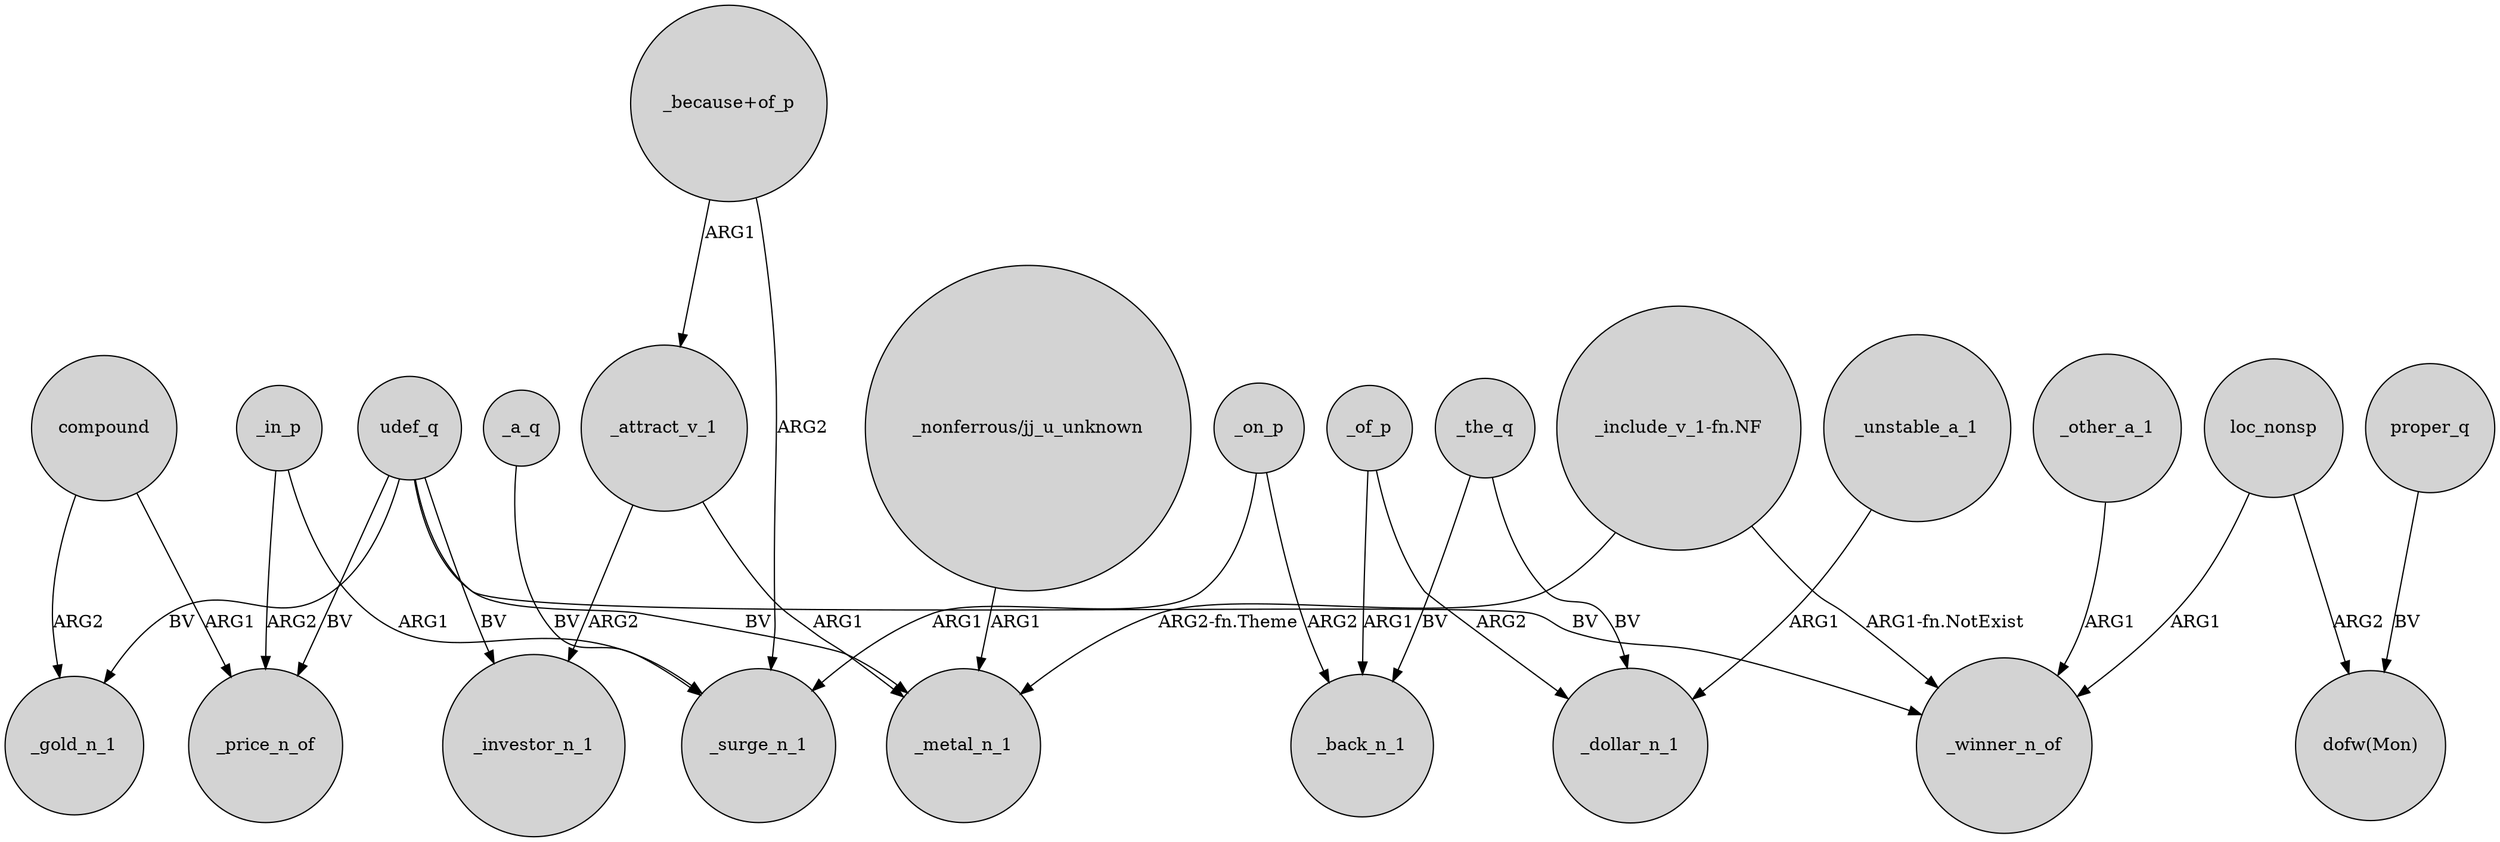 digraph {
	node [shape=circle style=filled]
	_attract_v_1 -> _investor_n_1 [label=ARG2]
	udef_q -> _price_n_of [label=BV]
	_on_p -> _back_n_1 [label=ARG2]
	udef_q -> _investor_n_1 [label=BV]
	"_nonferrous/jj_u_unknown" -> _metal_n_1 [label=ARG1]
	_the_q -> _back_n_1 [label=BV]
	"_include_v_1-fn.NF" -> _winner_n_of [label="ARG1-fn.NotExist"]
	_the_q -> _dollar_n_1 [label=BV]
	"_include_v_1-fn.NF" -> _metal_n_1 [label="ARG2-fn.Theme"]
	"_because+of_p" -> _attract_v_1 [label=ARG1]
	udef_q -> _winner_n_of [label=BV]
	compound -> _gold_n_1 [label=ARG2]
	_in_p -> _surge_n_1 [label=ARG1]
	_a_q -> _surge_n_1 [label=BV]
	_of_p -> _back_n_1 [label=ARG1]
	loc_nonsp -> _winner_n_of [label=ARG1]
	_unstable_a_1 -> _dollar_n_1 [label=ARG1]
	udef_q -> _gold_n_1 [label=BV]
	proper_q -> "dofw(Mon)" [label=BV]
	_attract_v_1 -> _metal_n_1 [label=ARG1]
	_on_p -> _surge_n_1 [label=ARG1]
	udef_q -> _metal_n_1 [label=BV]
	loc_nonsp -> "dofw(Mon)" [label=ARG2]
	"_because+of_p" -> _surge_n_1 [label=ARG2]
	_of_p -> _dollar_n_1 [label=ARG2]
	_other_a_1 -> _winner_n_of [label=ARG1]
	_in_p -> _price_n_of [label=ARG2]
	compound -> _price_n_of [label=ARG1]
}
